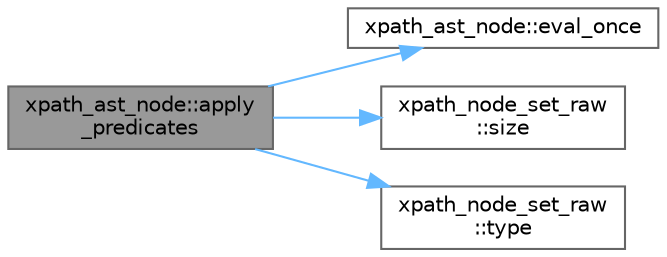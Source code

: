 digraph "xpath_ast_node::apply_predicates"
{
 // INTERACTIVE_SVG=YES
 // LATEX_PDF_SIZE
  bgcolor="transparent";
  edge [fontname=Helvetica,fontsize=10,labelfontname=Helvetica,labelfontsize=10];
  node [fontname=Helvetica,fontsize=10,shape=box,height=0.2,width=0.4];
  rankdir="LR";
  Node1 [id="Node000001",label="xpath_ast_node::apply\l_predicates",height=0.2,width=0.4,color="gray40", fillcolor="grey60", style="filled", fontcolor="black",tooltip=" "];
  Node1 -> Node2 [id="edge1_Node000001_Node000002",color="steelblue1",style="solid",tooltip=" "];
  Node2 [id="Node000002",label="xpath_ast_node::eval_once",height=0.2,width=0.4,color="grey40", fillcolor="white", style="filled",URL="$d3/dc5/classxpath__ast__node.html#a35ad012fc33cf3dc51468a67c04aac54",tooltip=" "];
  Node1 -> Node3 [id="edge2_Node000001_Node000003",color="steelblue1",style="solid",tooltip=" "];
  Node3 [id="Node000003",label="xpath_node_set_raw\l::size",height=0.2,width=0.4,color="grey40", fillcolor="white", style="filled",URL="$d1/daf/classxpath__node__set__raw.html#a1e790772073ddeafd7fe93464acb1156",tooltip=" "];
  Node1 -> Node4 [id="edge3_Node000001_Node000004",color="steelblue1",style="solid",tooltip=" "];
  Node4 [id="Node000004",label="xpath_node_set_raw\l::type",height=0.2,width=0.4,color="grey40", fillcolor="white", style="filled",URL="$d1/daf/classxpath__node__set__raw.html#a40f85691234070adc233cc2eac980fbf",tooltip=" "];
}
